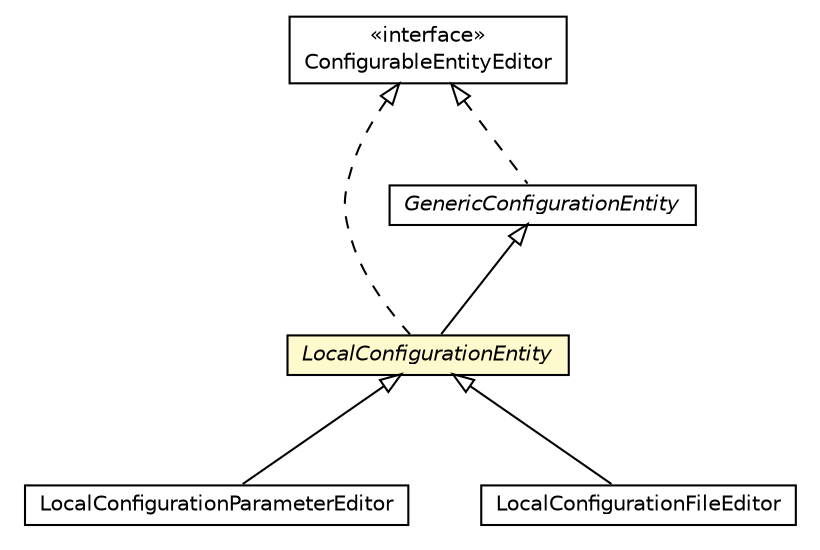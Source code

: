 #!/usr/local/bin/dot
#
# Class diagram 
# Generated by UMLGraph version 5.1 (http://www.umlgraph.org/)
#

digraph G {
	edge [fontname="Helvetica",fontsize=10,labelfontname="Helvetica",labelfontsize=10];
	node [fontname="Helvetica",fontsize=10,shape=plaintext];
	nodesep=0.25;
	ranksep=0.5;
	// org.universAAL.middleware.interfaces.configuration.configurationEditionTypes.ConfigurableEntityEditor
	c5092208 [label=<<table title="org.universAAL.middleware.interfaces.configuration.configurationEditionTypes.ConfigurableEntityEditor" border="0" cellborder="1" cellspacing="0" cellpadding="2" port="p" href="../../../../interfaces/configuration/configurationEditionTypes/ConfigurableEntityEditor.html">
		<tr><td><table border="0" cellspacing="0" cellpadding="1">
<tr><td align="center" balign="center"> &#171;interface&#187; </td></tr>
<tr><td align="center" balign="center"> ConfigurableEntityEditor </td></tr>
		</table></td></tr>
		</table>>, fontname="Helvetica", fontcolor="black", fontsize=10.0];
	// org.universAAL.middleware.managers.configuration.core.impl.LocalConfigurationParameterEditor
	c5093186 [label=<<table title="org.universAAL.middleware.managers.configuration.core.impl.LocalConfigurationParameterEditor" border="0" cellborder="1" cellspacing="0" cellpadding="2" port="p" href="./LocalConfigurationParameterEditor.html">
		<tr><td><table border="0" cellspacing="0" cellpadding="1">
<tr><td align="center" balign="center"> LocalConfigurationParameterEditor </td></tr>
		</table></td></tr>
		</table>>, fontname="Helvetica", fontcolor="black", fontsize=10.0];
	// org.universAAL.middleware.managers.configuration.core.impl.LocalConfigurationFileEditor
	c5093188 [label=<<table title="org.universAAL.middleware.managers.configuration.core.impl.LocalConfigurationFileEditor" border="0" cellborder="1" cellspacing="0" cellpadding="2" port="p" href="./LocalConfigurationFileEditor.html">
		<tr><td><table border="0" cellspacing="0" cellpadding="1">
<tr><td align="center" balign="center"> LocalConfigurationFileEditor </td></tr>
		</table></td></tr>
		</table>>, fontname="Helvetica", fontcolor="black", fontsize=10.0];
	// org.universAAL.middleware.managers.configuration.core.impl.LocalConfigurationEntity
	c5093191 [label=<<table title="org.universAAL.middleware.managers.configuration.core.impl.LocalConfigurationEntity" border="0" cellborder="1" cellspacing="0" cellpadding="2" port="p" bgcolor="lemonChiffon" href="./LocalConfigurationEntity.html">
		<tr><td><table border="0" cellspacing="0" cellpadding="1">
<tr><td align="center" balign="center"><font face="Helvetica-Oblique"> LocalConfigurationEntity </font></td></tr>
		</table></td></tr>
		</table>>, fontname="Helvetica", fontcolor="black", fontsize=10.0];
	// org.universAAL.middleware.managers.configuration.core.impl.GenericConfigurationEntity
	c5093193 [label=<<table title="org.universAAL.middleware.managers.configuration.core.impl.GenericConfigurationEntity" border="0" cellborder="1" cellspacing="0" cellpadding="2" port="p" href="./GenericConfigurationEntity.html">
		<tr><td><table border="0" cellspacing="0" cellpadding="1">
<tr><td align="center" balign="center"><font face="Helvetica-Oblique"> GenericConfigurationEntity </font></td></tr>
		</table></td></tr>
		</table>>, fontname="Helvetica", fontcolor="black", fontsize=10.0];
	//org.universAAL.middleware.managers.configuration.core.impl.LocalConfigurationParameterEditor extends org.universAAL.middleware.managers.configuration.core.impl.LocalConfigurationEntity
	c5093191:p -> c5093186:p [dir=back,arrowtail=empty];
	//org.universAAL.middleware.managers.configuration.core.impl.LocalConfigurationFileEditor extends org.universAAL.middleware.managers.configuration.core.impl.LocalConfigurationEntity
	c5093191:p -> c5093188:p [dir=back,arrowtail=empty];
	//org.universAAL.middleware.managers.configuration.core.impl.LocalConfigurationEntity extends org.universAAL.middleware.managers.configuration.core.impl.GenericConfigurationEntity
	c5093193:p -> c5093191:p [dir=back,arrowtail=empty];
	//org.universAAL.middleware.managers.configuration.core.impl.LocalConfigurationEntity implements org.universAAL.middleware.interfaces.configuration.configurationEditionTypes.ConfigurableEntityEditor
	c5092208:p -> c5093191:p [dir=back,arrowtail=empty,style=dashed];
	//org.universAAL.middleware.managers.configuration.core.impl.GenericConfigurationEntity implements org.universAAL.middleware.interfaces.configuration.configurationEditionTypes.ConfigurableEntityEditor
	c5092208:p -> c5093193:p [dir=back,arrowtail=empty,style=dashed];
}


